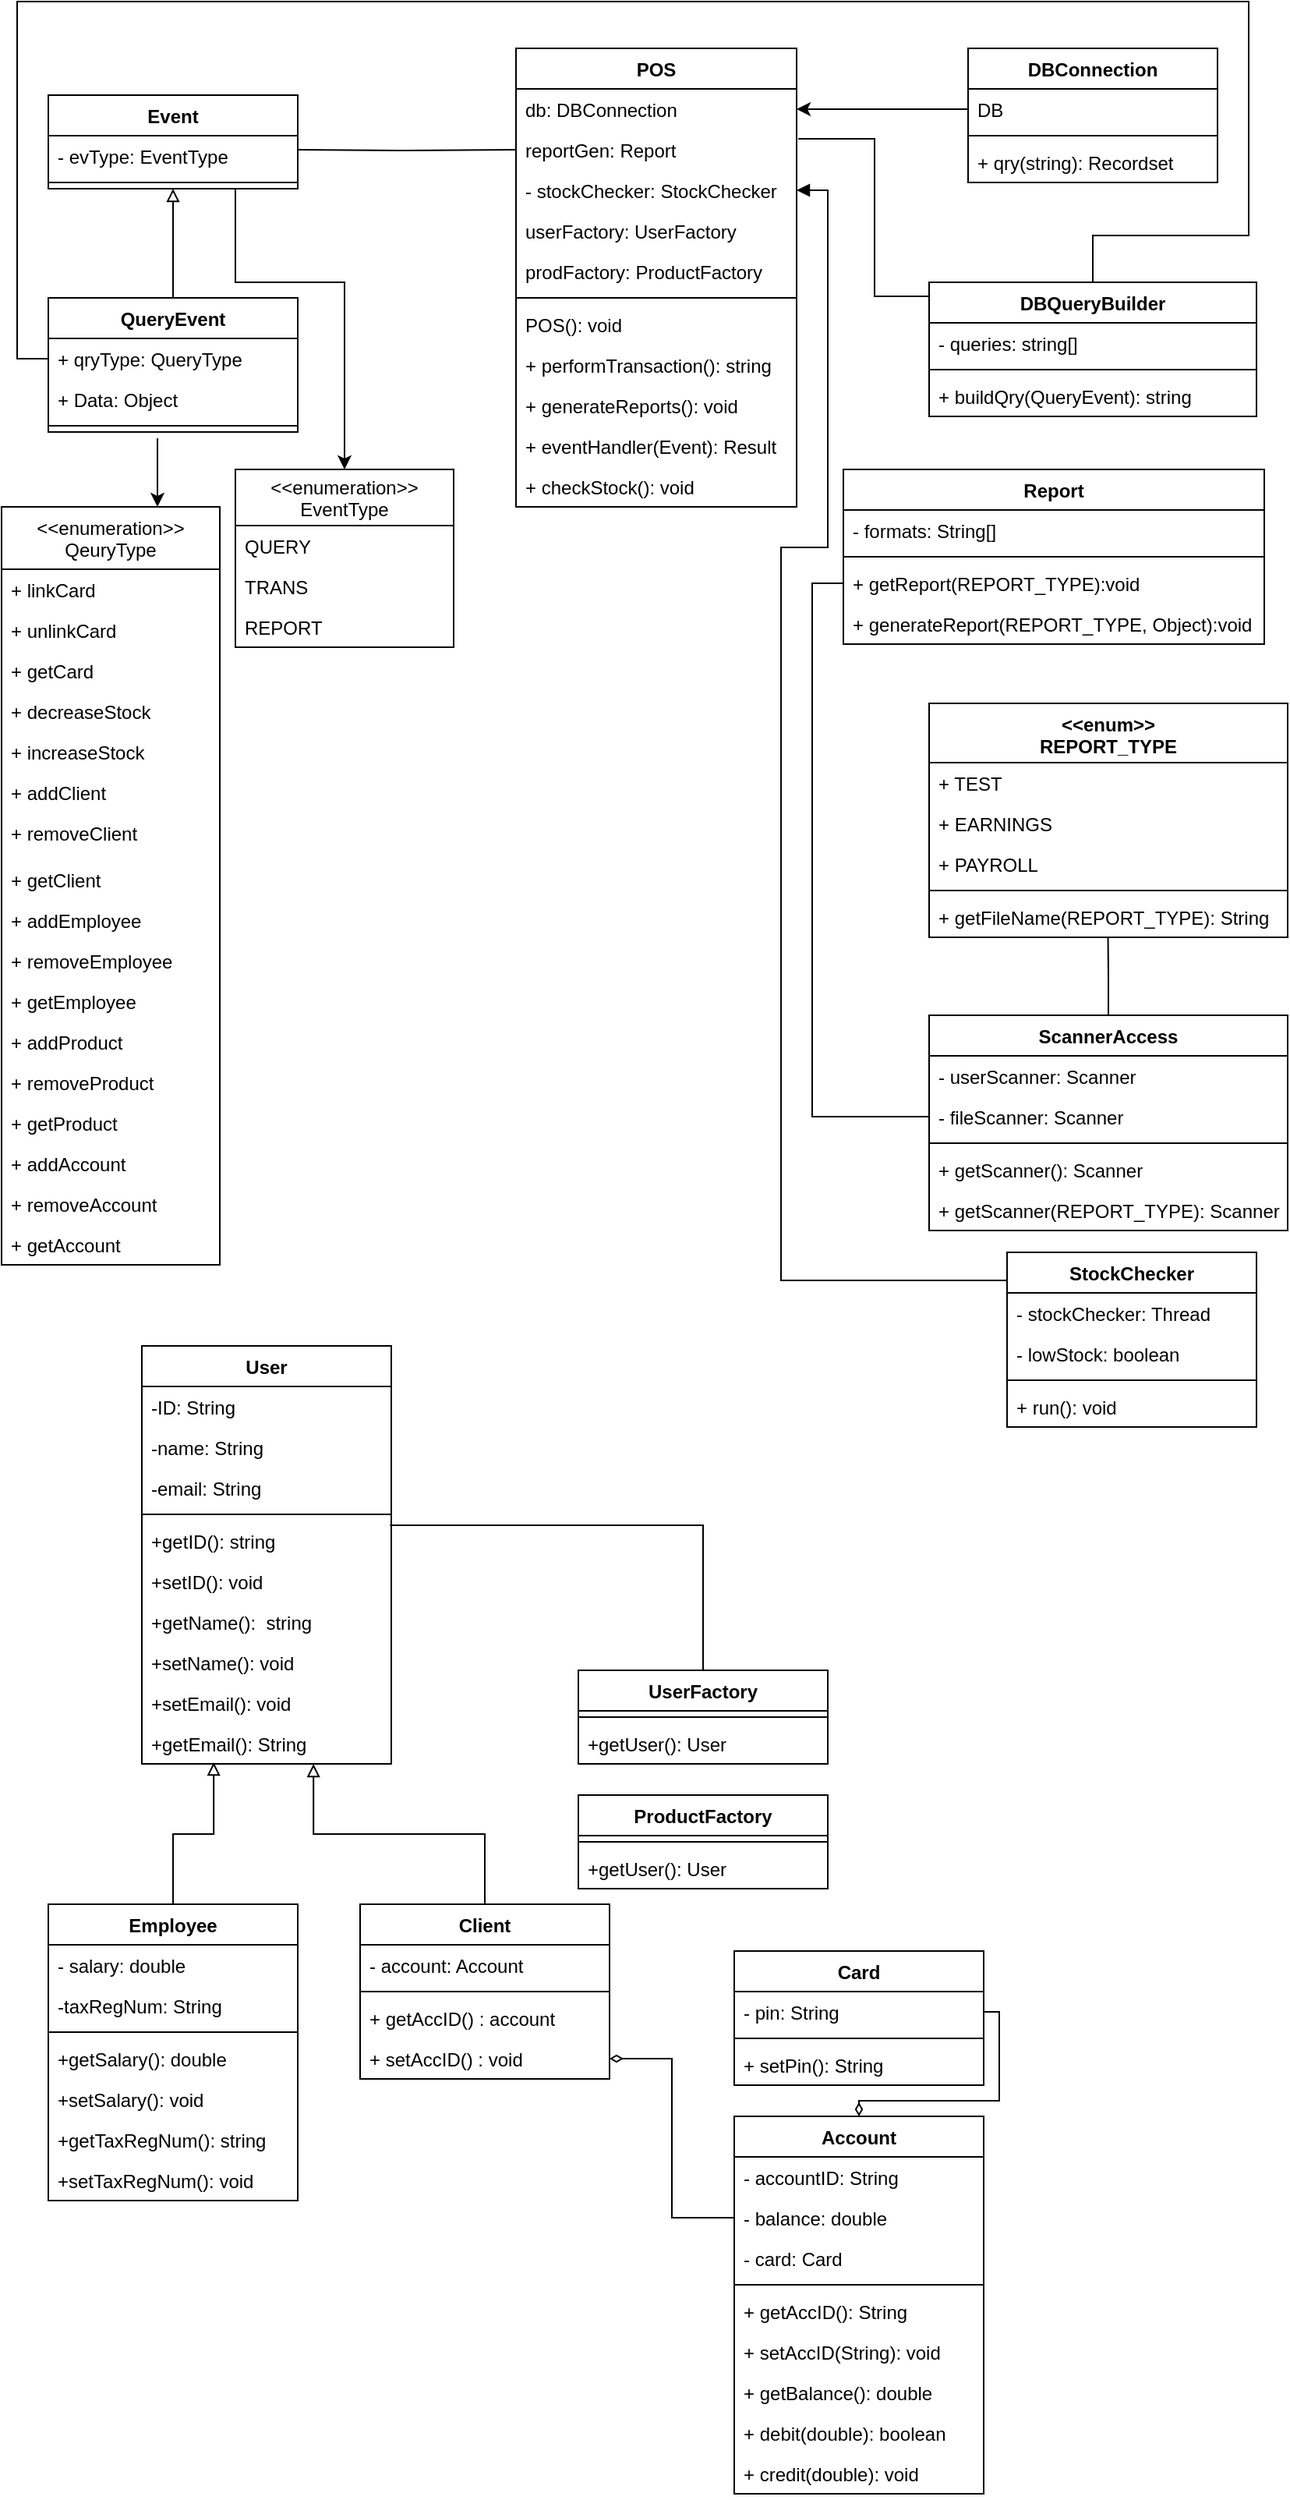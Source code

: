 <mxfile version="14.0.1" type="github">
  <diagram id="GBksMlAY-5Secn5gzqi4" name="Page-1">
    <mxGraphModel dx="1221" dy="682" grid="1" gridSize="10" guides="1" tooltips="1" connect="1" arrows="1" fold="1" page="1" pageScale="1" pageWidth="850" pageHeight="1100" math="0" shadow="0">
      <root>
        <mxCell id="0" />
        <mxCell id="1" parent="0" />
        <mxCell id="dragoRIg23J_lze7mhCq-1" value="DBQueryBuilder" style="swimlane;fontStyle=1;align=center;verticalAlign=top;childLayout=stackLayout;horizontal=1;startSize=26;horizontalStack=0;resizeParent=1;resizeParentMax=0;resizeLast=0;collapsible=1;marginBottom=0;" parent="1" vertex="1">
          <mxGeometry x="615" y="190" width="210" height="86" as="geometry" />
        </mxCell>
        <mxCell id="dragoRIg23J_lze7mhCq-55" value="- queries: string[]" style="text;strokeColor=none;fillColor=none;align=left;verticalAlign=top;spacingLeft=4;spacingRight=4;overflow=hidden;rotatable=0;points=[[0,0.5],[1,0.5]];portConstraint=eastwest;" parent="dragoRIg23J_lze7mhCq-1" vertex="1">
          <mxGeometry y="26" width="210" height="26" as="geometry" />
        </mxCell>
        <mxCell id="dragoRIg23J_lze7mhCq-3" value="" style="line;strokeWidth=1;fillColor=none;align=left;verticalAlign=middle;spacingTop=-1;spacingLeft=3;spacingRight=3;rotatable=0;labelPosition=right;points=[];portConstraint=eastwest;" parent="dragoRIg23J_lze7mhCq-1" vertex="1">
          <mxGeometry y="52" width="210" height="8" as="geometry" />
        </mxCell>
        <mxCell id="dragoRIg23J_lze7mhCq-80" value="+ buildQry(QueryEvent): string" style="text;strokeColor=none;fillColor=none;align=left;verticalAlign=top;spacingLeft=4;spacingRight=4;overflow=hidden;rotatable=0;points=[[0,0.5],[1,0.5]];portConstraint=eastwest;" parent="dragoRIg23J_lze7mhCq-1" vertex="1">
          <mxGeometry y="60" width="210" height="26" as="geometry" />
        </mxCell>
        <mxCell id="dragoRIg23J_lze7mhCq-5" value="Report" style="swimlane;fontStyle=1;align=center;verticalAlign=top;childLayout=stackLayout;horizontal=1;startSize=26;horizontalStack=0;resizeParent=1;resizeParentMax=0;resizeLast=0;collapsible=1;marginBottom=0;" parent="1" vertex="1">
          <mxGeometry x="560" y="310" width="270" height="112" as="geometry" />
        </mxCell>
        <mxCell id="dragoRIg23J_lze7mhCq-6" value="- formats: String[]" style="text;strokeColor=none;fillColor=none;align=left;verticalAlign=top;spacingLeft=4;spacingRight=4;overflow=hidden;rotatable=0;points=[[0,0.5],[1,0.5]];portConstraint=eastwest;" parent="dragoRIg23J_lze7mhCq-5" vertex="1">
          <mxGeometry y="26" width="270" height="26" as="geometry" />
        </mxCell>
        <mxCell id="dragoRIg23J_lze7mhCq-7" value="" style="line;strokeWidth=1;fillColor=none;align=left;verticalAlign=middle;spacingTop=-1;spacingLeft=3;spacingRight=3;rotatable=0;labelPosition=right;points=[];portConstraint=eastwest;" parent="dragoRIg23J_lze7mhCq-5" vertex="1">
          <mxGeometry y="52" width="270" height="8" as="geometry" />
        </mxCell>
        <mxCell id="dragoRIg23J_lze7mhCq-8" value="+ getReport(REPORT_TYPE):void" style="text;strokeColor=none;fillColor=none;align=left;verticalAlign=top;spacingLeft=4;spacingRight=4;overflow=hidden;rotatable=0;points=[[0,0.5],[1,0.5]];portConstraint=eastwest;" parent="dragoRIg23J_lze7mhCq-5" vertex="1">
          <mxGeometry y="60" width="270" height="26" as="geometry" />
        </mxCell>
        <mxCell id="9s3IBS7rGFSOGp9Zt8I4-6" value="+ generateReport(REPORT_TYPE, Object):void " style="text;strokeColor=none;fillColor=none;align=left;verticalAlign=top;spacingLeft=4;spacingRight=4;overflow=hidden;rotatable=0;points=[[0,0.5],[1,0.5]];portConstraint=eastwest;" parent="dragoRIg23J_lze7mhCq-5" vertex="1">
          <mxGeometry y="86" width="270" height="26" as="geometry" />
        </mxCell>
        <mxCell id="dragoRIg23J_lze7mhCq-9" value="POS" style="swimlane;fontStyle=1;align=center;verticalAlign=top;childLayout=stackLayout;horizontal=1;startSize=26;horizontalStack=0;resizeParent=1;resizeParentMax=0;resizeLast=0;collapsible=1;marginBottom=0;" parent="1" vertex="1">
          <mxGeometry x="350" y="40" width="180" height="294" as="geometry" />
        </mxCell>
        <mxCell id="dragoRIg23J_lze7mhCq-2" value="db: DBConnection" style="text;strokeColor=none;fillColor=none;align=left;verticalAlign=top;spacingLeft=4;spacingRight=4;overflow=hidden;rotatable=0;points=[[0,0.5],[1,0.5]];portConstraint=eastwest;" parent="dragoRIg23J_lze7mhCq-9" vertex="1">
          <mxGeometry y="26" width="180" height="26" as="geometry" />
        </mxCell>
        <mxCell id="dragoRIg23J_lze7mhCq-25" value="reportGen: Report" style="text;strokeColor=none;fillColor=none;align=left;verticalAlign=top;spacingLeft=4;spacingRight=4;overflow=hidden;rotatable=0;points=[[0,0.5],[1,0.5]];portConstraint=eastwest;" parent="dragoRIg23J_lze7mhCq-9" vertex="1">
          <mxGeometry y="52" width="180" height="26" as="geometry" />
        </mxCell>
        <mxCell id="dragoRIg23J_lze7mhCq-24" value="- stockChecker: StockChecker" style="text;strokeColor=none;fillColor=none;align=left;verticalAlign=top;spacingLeft=4;spacingRight=4;overflow=hidden;rotatable=0;points=[[0,0.5],[1,0.5]];portConstraint=eastwest;" parent="dragoRIg23J_lze7mhCq-9" vertex="1">
          <mxGeometry y="78" width="180" height="26" as="geometry" />
        </mxCell>
        <mxCell id="dragoRIg23J_lze7mhCq-29" value="userFactory: UserFactory" style="text;strokeColor=none;fillColor=none;align=left;verticalAlign=top;spacingLeft=4;spacingRight=4;overflow=hidden;rotatable=0;points=[[0,0.5],[1,0.5]];portConstraint=eastwest;" parent="dragoRIg23J_lze7mhCq-9" vertex="1">
          <mxGeometry y="104" width="180" height="26" as="geometry" />
        </mxCell>
        <mxCell id="dragoRIg23J_lze7mhCq-30" value="prodFactory: ProductFactory" style="text;strokeColor=none;fillColor=none;align=left;verticalAlign=top;spacingLeft=4;spacingRight=4;overflow=hidden;rotatable=0;points=[[0,0.5],[1,0.5]];portConstraint=eastwest;" parent="dragoRIg23J_lze7mhCq-9" vertex="1">
          <mxGeometry y="130" width="180" height="26" as="geometry" />
        </mxCell>
        <mxCell id="dragoRIg23J_lze7mhCq-11" value="" style="line;strokeWidth=1;fillColor=none;align=left;verticalAlign=middle;spacingTop=-1;spacingLeft=3;spacingRight=3;rotatable=0;labelPosition=right;points=[];portConstraint=eastwest;" parent="dragoRIg23J_lze7mhCq-9" vertex="1">
          <mxGeometry y="156" width="180" height="8" as="geometry" />
        </mxCell>
        <mxCell id="dragoRIg23J_lze7mhCq-4" value="POS(): void" style="text;strokeColor=none;fillColor=none;align=left;verticalAlign=top;spacingLeft=4;spacingRight=4;overflow=hidden;rotatable=0;points=[[0,0.5],[1,0.5]];portConstraint=eastwest;" parent="dragoRIg23J_lze7mhCq-9" vertex="1">
          <mxGeometry y="164" width="180" height="26" as="geometry" />
        </mxCell>
        <mxCell id="dragoRIg23J_lze7mhCq-45" value="+ performTransaction(): string" style="text;strokeColor=none;fillColor=none;align=left;verticalAlign=top;spacingLeft=4;spacingRight=4;overflow=hidden;rotatable=0;points=[[0,0.5],[1,0.5]];portConstraint=eastwest;" parent="dragoRIg23J_lze7mhCq-9" vertex="1">
          <mxGeometry y="190" width="180" height="26" as="geometry" />
        </mxCell>
        <mxCell id="dragoRIg23J_lze7mhCq-28" value="+ generateReports(): void" style="text;strokeColor=none;fillColor=none;align=left;verticalAlign=top;spacingLeft=4;spacingRight=4;overflow=hidden;rotatable=0;points=[[0,0.5],[1,0.5]];portConstraint=eastwest;" parent="dragoRIg23J_lze7mhCq-9" vertex="1">
          <mxGeometry y="216" width="180" height="26" as="geometry" />
        </mxCell>
        <mxCell id="dragoRIg23J_lze7mhCq-12" value="+ eventHandler(Event): Result" style="text;strokeColor=none;fillColor=none;align=left;verticalAlign=top;spacingLeft=4;spacingRight=4;overflow=hidden;rotatable=0;points=[[0,0.5],[1,0.5]];portConstraint=eastwest;" parent="dragoRIg23J_lze7mhCq-9" vertex="1">
          <mxGeometry y="242" width="180" height="26" as="geometry" />
        </mxCell>
        <mxCell id="dragoRIg23J_lze7mhCq-31" value="+ checkStock(): void" style="text;strokeColor=none;fillColor=none;align=left;verticalAlign=top;spacingLeft=4;spacingRight=4;overflow=hidden;rotatable=0;points=[[0,0.5],[1,0.5]];portConstraint=eastwest;" parent="dragoRIg23J_lze7mhCq-9" vertex="1">
          <mxGeometry y="268" width="180" height="26" as="geometry" />
        </mxCell>
        <mxCell id="dragoRIg23J_lze7mhCq-13" value="DBConnection" style="swimlane;fontStyle=1;align=center;verticalAlign=top;childLayout=stackLayout;horizontal=1;startSize=26;horizontalStack=0;resizeParent=1;resizeParentMax=0;resizeLast=0;collapsible=1;marginBottom=0;" parent="1" vertex="1">
          <mxGeometry x="640" y="40" width="160" height="86" as="geometry" />
        </mxCell>
        <mxCell id="dragoRIg23J_lze7mhCq-14" value="DB" style="text;strokeColor=none;fillColor=none;align=left;verticalAlign=top;spacingLeft=4;spacingRight=4;overflow=hidden;rotatable=0;points=[[0,0.5],[1,0.5]];portConstraint=eastwest;" parent="dragoRIg23J_lze7mhCq-13" vertex="1">
          <mxGeometry y="26" width="160" height="26" as="geometry" />
        </mxCell>
        <mxCell id="dragoRIg23J_lze7mhCq-15" value="" style="line;strokeWidth=1;fillColor=none;align=left;verticalAlign=middle;spacingTop=-1;spacingLeft=3;spacingRight=3;rotatable=0;labelPosition=right;points=[];portConstraint=eastwest;" parent="dragoRIg23J_lze7mhCq-13" vertex="1">
          <mxGeometry y="52" width="160" height="8" as="geometry" />
        </mxCell>
        <mxCell id="dragoRIg23J_lze7mhCq-16" value="+ qry(string): Recordset" style="text;strokeColor=none;fillColor=none;align=left;verticalAlign=top;spacingLeft=4;spacingRight=4;overflow=hidden;rotatable=0;points=[[0,0.5],[1,0.5]];portConstraint=eastwest;" parent="dragoRIg23J_lze7mhCq-13" vertex="1">
          <mxGeometry y="60" width="160" height="26" as="geometry" />
        </mxCell>
        <mxCell id="dragoRIg23J_lze7mhCq-17" value="Event" style="swimlane;fontStyle=1;align=center;verticalAlign=top;childLayout=stackLayout;horizontal=1;startSize=26;horizontalStack=0;resizeParent=1;resizeParentMax=0;resizeLast=0;collapsible=1;marginBottom=0;" parent="1" vertex="1">
          <mxGeometry x="50" y="70" width="160" height="60" as="geometry" />
        </mxCell>
        <mxCell id="dragoRIg23J_lze7mhCq-18" value="- evType: EventType" style="text;strokeColor=none;fillColor=none;align=left;verticalAlign=top;spacingLeft=4;spacingRight=4;overflow=hidden;rotatable=0;points=[[0,0.5],[1,0.5]];portConstraint=eastwest;" parent="dragoRIg23J_lze7mhCq-17" vertex="1">
          <mxGeometry y="26" width="160" height="26" as="geometry" />
        </mxCell>
        <mxCell id="dragoRIg23J_lze7mhCq-19" value="" style="line;strokeWidth=1;fillColor=none;align=left;verticalAlign=middle;spacingTop=-1;spacingLeft=3;spacingRight=3;rotatable=0;labelPosition=right;points=[];portConstraint=eastwest;" parent="dragoRIg23J_lze7mhCq-17" vertex="1">
          <mxGeometry y="52" width="160" height="8" as="geometry" />
        </mxCell>
        <mxCell id="eRvYZEUhDGCyaUxl-HWQ-7" style="edgeStyle=orthogonalEdgeStyle;rounded=0;orthogonalLoop=1;jettySize=auto;html=1;exitX=0.5;exitY=0;exitDx=0;exitDy=0;endArrow=none;endFill=0;startArrow=classic;startFill=1;" parent="1" edge="1">
          <mxGeometry relative="1" as="geometry">
            <mxPoint x="120" y="290" as="targetPoint" />
            <mxPoint x="120.0" y="334" as="sourcePoint" />
          </mxGeometry>
        </mxCell>
        <mxCell id="dragoRIg23J_lze7mhCq-60" value="&lt;&lt;enumeration&gt;&gt;&#xa;QeuryType" style="swimlane;fontStyle=0;childLayout=stackLayout;horizontal=1;startSize=40;fillColor=none;horizontalStack=0;resizeParent=1;resizeParentMax=0;resizeLast=0;collapsible=1;marginBottom=0;" parent="1" vertex="1">
          <mxGeometry x="20" y="334" width="140" height="486" as="geometry" />
        </mxCell>
        <mxCell id="dragoRIg23J_lze7mhCq-42" value="+ linkCard" style="text;strokeColor=none;fillColor=none;align=left;verticalAlign=top;spacingLeft=4;spacingRight=4;overflow=hidden;rotatable=0;points=[[0,0.5],[1,0.5]];portConstraint=eastwest;" parent="dragoRIg23J_lze7mhCq-60" vertex="1">
          <mxGeometry y="40" width="140" height="26" as="geometry" />
        </mxCell>
        <mxCell id="dragoRIg23J_lze7mhCq-43" value="+ unlinkCard" style="text;strokeColor=none;fillColor=none;align=left;verticalAlign=top;spacingLeft=4;spacingRight=4;overflow=hidden;rotatable=0;points=[[0,0.5],[1,0.5]];portConstraint=eastwest;" parent="dragoRIg23J_lze7mhCq-60" vertex="1">
          <mxGeometry y="66" width="140" height="26" as="geometry" />
        </mxCell>
        <mxCell id="dragoRIg23J_lze7mhCq-44" value="+ getCard" style="text;strokeColor=none;fillColor=none;align=left;verticalAlign=top;spacingLeft=4;spacingRight=4;overflow=hidden;rotatable=0;points=[[0,0.5],[1,0.5]];portConstraint=eastwest;" parent="dragoRIg23J_lze7mhCq-60" vertex="1">
          <mxGeometry y="92" width="140" height="26" as="geometry" />
        </mxCell>
        <mxCell id="dragoRIg23J_lze7mhCq-46" value="+ decreaseStock" style="text;strokeColor=none;fillColor=none;align=left;verticalAlign=top;spacingLeft=4;spacingRight=4;overflow=hidden;rotatable=0;points=[[0,0.5],[1,0.5]];portConstraint=eastwest;" parent="dragoRIg23J_lze7mhCq-60" vertex="1">
          <mxGeometry y="118" width="140" height="26" as="geometry" />
        </mxCell>
        <mxCell id="dragoRIg23J_lze7mhCq-47" value="+ increaseStock" style="text;strokeColor=none;fillColor=none;align=left;verticalAlign=top;spacingLeft=4;spacingRight=4;overflow=hidden;rotatable=0;points=[[0,0.5],[1,0.5]];portConstraint=eastwest;" parent="dragoRIg23J_lze7mhCq-60" vertex="1">
          <mxGeometry y="144" width="140" height="26" as="geometry" />
        </mxCell>
        <mxCell id="dragoRIg23J_lze7mhCq-26" value="+ addClient" style="text;strokeColor=none;fillColor=none;align=left;verticalAlign=top;spacingLeft=4;spacingRight=4;overflow=hidden;rotatable=0;points=[[0,0.5],[1,0.5]];portConstraint=eastwest;" parent="dragoRIg23J_lze7mhCq-60" vertex="1">
          <mxGeometry y="170" width="140" height="26" as="geometry" />
        </mxCell>
        <mxCell id="dragoRIg23J_lze7mhCq-27" value="+ removeClient" style="text;strokeColor=none;fillColor=none;align=left;verticalAlign=top;spacingLeft=4;spacingRight=4;overflow=hidden;rotatable=0;points=[[0,0.5],[1,0.5]];portConstraint=eastwest;" parent="dragoRIg23J_lze7mhCq-60" vertex="1">
          <mxGeometry y="196" width="140" height="30" as="geometry" />
        </mxCell>
        <mxCell id="dragoRIg23J_lze7mhCq-33" value="+ getClient" style="text;strokeColor=none;fillColor=none;align=left;verticalAlign=top;spacingLeft=4;spacingRight=4;overflow=hidden;rotatable=0;points=[[0,0.5],[1,0.5]];portConstraint=eastwest;" parent="dragoRIg23J_lze7mhCq-60" vertex="1">
          <mxGeometry y="226" width="140" height="26" as="geometry" />
        </mxCell>
        <mxCell id="dragoRIg23J_lze7mhCq-32" value="+ addEmployee" style="text;strokeColor=none;fillColor=none;align=left;verticalAlign=top;spacingLeft=4;spacingRight=4;overflow=hidden;rotatable=0;points=[[0,0.5],[1,0.5]];portConstraint=eastwest;" parent="dragoRIg23J_lze7mhCq-60" vertex="1">
          <mxGeometry y="252" width="140" height="26" as="geometry" />
        </mxCell>
        <mxCell id="dragoRIg23J_lze7mhCq-34" value="+ removeEmployee" style="text;strokeColor=none;fillColor=none;align=left;verticalAlign=top;spacingLeft=4;spacingRight=4;overflow=hidden;rotatable=0;points=[[0,0.5],[1,0.5]];portConstraint=eastwest;" parent="dragoRIg23J_lze7mhCq-60" vertex="1">
          <mxGeometry y="278" width="140" height="26" as="geometry" />
        </mxCell>
        <mxCell id="dragoRIg23J_lze7mhCq-35" value="+ getEmployee" style="text;strokeColor=none;fillColor=none;align=left;verticalAlign=top;spacingLeft=4;spacingRight=4;overflow=hidden;rotatable=0;points=[[0,0.5],[1,0.5]];portConstraint=eastwest;" parent="dragoRIg23J_lze7mhCq-60" vertex="1">
          <mxGeometry y="304" width="140" height="26" as="geometry" />
        </mxCell>
        <mxCell id="dragoRIg23J_lze7mhCq-38" value="+ addProduct" style="text;strokeColor=none;fillColor=none;align=left;verticalAlign=top;spacingLeft=4;spacingRight=4;overflow=hidden;rotatable=0;points=[[0,0.5],[1,0.5]];portConstraint=eastwest;" parent="dragoRIg23J_lze7mhCq-60" vertex="1">
          <mxGeometry y="330" width="140" height="26" as="geometry" />
        </mxCell>
        <mxCell id="dragoRIg23J_lze7mhCq-36" value="+ removeProduct" style="text;strokeColor=none;fillColor=none;align=left;verticalAlign=top;spacingLeft=4;spacingRight=4;overflow=hidden;rotatable=0;points=[[0,0.5],[1,0.5]];portConstraint=eastwest;" parent="dragoRIg23J_lze7mhCq-60" vertex="1">
          <mxGeometry y="356" width="140" height="26" as="geometry" />
        </mxCell>
        <mxCell id="dragoRIg23J_lze7mhCq-37" value="+ getProduct" style="text;strokeColor=none;fillColor=none;align=left;verticalAlign=top;spacingLeft=4;spacingRight=4;overflow=hidden;rotatable=0;points=[[0,0.5],[1,0.5]];portConstraint=eastwest;" parent="dragoRIg23J_lze7mhCq-60" vertex="1">
          <mxGeometry y="382" width="140" height="26" as="geometry" />
        </mxCell>
        <mxCell id="dragoRIg23J_lze7mhCq-39" value="+ addAccount" style="text;strokeColor=none;fillColor=none;align=left;verticalAlign=top;spacingLeft=4;spacingRight=4;overflow=hidden;rotatable=0;points=[[0,0.5],[1,0.5]];portConstraint=eastwest;" parent="dragoRIg23J_lze7mhCq-60" vertex="1">
          <mxGeometry y="408" width="140" height="26" as="geometry" />
        </mxCell>
        <mxCell id="dragoRIg23J_lze7mhCq-40" value="+ removeAccount" style="text;strokeColor=none;fillColor=none;align=left;verticalAlign=top;spacingLeft=4;spacingRight=4;overflow=hidden;rotatable=0;points=[[0,0.5],[1,0.5]];portConstraint=eastwest;" parent="dragoRIg23J_lze7mhCq-60" vertex="1">
          <mxGeometry y="434" width="140" height="26" as="geometry" />
        </mxCell>
        <mxCell id="dragoRIg23J_lze7mhCq-41" value="+ getAccount" style="text;strokeColor=none;fillColor=none;align=left;verticalAlign=top;spacingLeft=4;spacingRight=4;overflow=hidden;rotatable=0;points=[[0,0.5],[1,0.5]];portConstraint=eastwest;" parent="dragoRIg23J_lze7mhCq-60" vertex="1">
          <mxGeometry y="460" width="140" height="26" as="geometry" />
        </mxCell>
        <mxCell id="eRvYZEUhDGCyaUxl-HWQ-6" style="edgeStyle=orthogonalEdgeStyle;rounded=0;orthogonalLoop=1;jettySize=auto;html=1;exitX=0.5;exitY=0;exitDx=0;exitDy=0;entryX=0.75;entryY=1;entryDx=0;entryDy=0;endArrow=none;endFill=0;startArrow=classic;startFill=1;" parent="1" source="dragoRIg23J_lze7mhCq-64" target="dragoRIg23J_lze7mhCq-17" edge="1">
          <mxGeometry relative="1" as="geometry">
            <Array as="points">
              <mxPoint x="240" y="190" />
              <mxPoint x="170" y="190" />
            </Array>
          </mxGeometry>
        </mxCell>
        <mxCell id="dragoRIg23J_lze7mhCq-64" value="&lt;&lt;enumeration&gt;&gt;&#xa;EventType" style="swimlane;fontStyle=0;childLayout=stackLayout;horizontal=1;startSize=36;fillColor=none;horizontalStack=0;resizeParent=1;resizeParentMax=0;resizeLast=0;collapsible=1;marginBottom=0;" parent="1" vertex="1">
          <mxGeometry x="170" y="310" width="140" height="114" as="geometry" />
        </mxCell>
        <mxCell id="dragoRIg23J_lze7mhCq-65" value="QUERY" style="text;strokeColor=none;fillColor=none;align=left;verticalAlign=top;spacingLeft=4;spacingRight=4;overflow=hidden;rotatable=0;points=[[0,0.5],[1,0.5]];portConstraint=eastwest;" parent="dragoRIg23J_lze7mhCq-64" vertex="1">
          <mxGeometry y="36" width="140" height="26" as="geometry" />
        </mxCell>
        <mxCell id="dragoRIg23J_lze7mhCq-66" value="TRANS" style="text;strokeColor=none;fillColor=none;align=left;verticalAlign=top;spacingLeft=4;spacingRight=4;overflow=hidden;rotatable=0;points=[[0,0.5],[1,0.5]];portConstraint=eastwest;" parent="dragoRIg23J_lze7mhCq-64" vertex="1">
          <mxGeometry y="62" width="140" height="26" as="geometry" />
        </mxCell>
        <mxCell id="eRvYZEUhDGCyaUxl-HWQ-1" value="REPORT" style="text;strokeColor=none;fillColor=none;align=left;verticalAlign=top;spacingLeft=4;spacingRight=4;overflow=hidden;rotatable=0;points=[[0,0.5],[1,0.5]];portConstraint=eastwest;" parent="dragoRIg23J_lze7mhCq-64" vertex="1">
          <mxGeometry y="88" width="140" height="26" as="geometry" />
        </mxCell>
        <mxCell id="eRvYZEUhDGCyaUxl-HWQ-4" style="edgeStyle=orthogonalEdgeStyle;rounded=0;orthogonalLoop=1;jettySize=auto;html=1;exitX=0.5;exitY=0;exitDx=0;exitDy=0;entryX=0.5;entryY=1;entryDx=0;entryDy=0;endArrow=block;endFill=0;" parent="1" source="dragoRIg23J_lze7mhCq-72" target="dragoRIg23J_lze7mhCq-17" edge="1">
          <mxGeometry relative="1" as="geometry" />
        </mxCell>
        <mxCell id="dragoRIg23J_lze7mhCq-72" value="QueryEvent" style="swimlane;fontStyle=1;align=center;verticalAlign=top;childLayout=stackLayout;horizontal=1;startSize=26;horizontalStack=0;resizeParent=1;resizeParentMax=0;resizeLast=0;collapsible=1;marginBottom=0;" parent="1" vertex="1">
          <mxGeometry x="50" y="200" width="160" height="86" as="geometry" />
        </mxCell>
        <mxCell id="dragoRIg23J_lze7mhCq-76" value="+ qryType: QueryType" style="text;strokeColor=none;fillColor=none;align=left;verticalAlign=top;spacingLeft=4;spacingRight=4;overflow=hidden;rotatable=0;points=[[0,0.5],[1,0.5]];portConstraint=eastwest;" parent="dragoRIg23J_lze7mhCq-72" vertex="1">
          <mxGeometry y="26" width="160" height="26" as="geometry" />
        </mxCell>
        <mxCell id="dragoRIg23J_lze7mhCq-73" value="+ Data: Object" style="text;strokeColor=none;fillColor=none;align=left;verticalAlign=top;spacingLeft=4;spacingRight=4;overflow=hidden;rotatable=0;points=[[0,0.5],[1,0.5]];portConstraint=eastwest;" parent="dragoRIg23J_lze7mhCq-72" vertex="1">
          <mxGeometry y="52" width="160" height="26" as="geometry" />
        </mxCell>
        <mxCell id="dragoRIg23J_lze7mhCq-74" value="" style="line;strokeWidth=1;fillColor=none;align=left;verticalAlign=middle;spacingTop=-1;spacingLeft=3;spacingRight=3;rotatable=0;labelPosition=right;points=[];portConstraint=eastwest;" parent="dragoRIg23J_lze7mhCq-72" vertex="1">
          <mxGeometry y="78" width="160" height="8" as="geometry" />
        </mxCell>
        <mxCell id="eRvYZEUhDGCyaUxl-HWQ-2" style="edgeStyle=orthogonalEdgeStyle;rounded=0;orthogonalLoop=1;jettySize=auto;html=1;exitX=0;exitY=0.5;exitDx=0;exitDy=0;entryX=1;entryY=0.5;entryDx=0;entryDy=0;" parent="1" source="dragoRIg23J_lze7mhCq-14" target="dragoRIg23J_lze7mhCq-2" edge="1">
          <mxGeometry relative="1" as="geometry" />
        </mxCell>
        <mxCell id="eRvYZEUhDGCyaUxl-HWQ-3" style="edgeStyle=orthogonalEdgeStyle;rounded=0;orthogonalLoop=1;jettySize=auto;html=1;exitX=0;exitY=0.5;exitDx=0;exitDy=0;entryX=1.006;entryY=0.231;entryDx=0;entryDy=0;entryPerimeter=0;endArrow=none;endFill=0;" parent="1" source="dragoRIg23J_lze7mhCq-55" target="dragoRIg23J_lze7mhCq-25" edge="1">
          <mxGeometry relative="1" as="geometry">
            <mxPoint x="532" y="98" as="targetPoint" />
            <Array as="points">
              <mxPoint x="580" y="199" />
              <mxPoint x="580" y="98" />
            </Array>
          </mxGeometry>
        </mxCell>
        <mxCell id="eRvYZEUhDGCyaUxl-HWQ-5" style="edgeStyle=orthogonalEdgeStyle;rounded=0;orthogonalLoop=1;jettySize=auto;html=1;entryX=0;entryY=0.5;entryDx=0;entryDy=0;endArrow=none;endFill=0;" parent="1" target="dragoRIg23J_lze7mhCq-25" edge="1">
          <mxGeometry relative="1" as="geometry">
            <mxPoint x="210" y="105" as="sourcePoint" />
          </mxGeometry>
        </mxCell>
        <mxCell id="eRvYZEUhDGCyaUxl-HWQ-8" style="edgeStyle=orthogonalEdgeStyle;rounded=0;orthogonalLoop=1;jettySize=auto;html=1;exitX=0;exitY=0.5;exitDx=0;exitDy=0;entryX=0.5;entryY=0;entryDx=0;entryDy=0;endArrow=none;endFill=0;" parent="1" source="dragoRIg23J_lze7mhCq-76" target="dragoRIg23J_lze7mhCq-1" edge="1">
          <mxGeometry relative="1" as="geometry">
            <Array as="points">
              <mxPoint x="30" y="239" />
              <mxPoint x="30" y="10" />
              <mxPoint x="820" y="10" />
              <mxPoint x="820" y="160" />
            </Array>
          </mxGeometry>
        </mxCell>
        <mxCell id="ZZkKRkWg6rz-ZZ0epJi6-1" value="Card" style="swimlane;fontStyle=1;align=center;verticalAlign=top;childLayout=stackLayout;horizontal=1;startSize=26;horizontalStack=0;resizeParent=1;resizeParentMax=0;resizeLast=0;collapsible=1;marginBottom=0;" parent="1" vertex="1">
          <mxGeometry x="490" y="1260" width="160" height="86" as="geometry" />
        </mxCell>
        <mxCell id="ZZkKRkWg6rz-ZZ0epJi6-2" value="- pin: String" style="text;strokeColor=none;fillColor=none;align=left;verticalAlign=top;spacingLeft=4;spacingRight=4;overflow=hidden;rotatable=0;points=[[0,0.5],[1,0.5]];portConstraint=eastwest;" parent="ZZkKRkWg6rz-ZZ0epJi6-1" vertex="1">
          <mxGeometry y="26" width="160" height="26" as="geometry" />
        </mxCell>
        <mxCell id="ZZkKRkWg6rz-ZZ0epJi6-3" value="" style="line;strokeWidth=1;fillColor=none;align=left;verticalAlign=middle;spacingTop=-1;spacingLeft=3;spacingRight=3;rotatable=0;labelPosition=right;points=[];portConstraint=eastwest;" parent="ZZkKRkWg6rz-ZZ0epJi6-1" vertex="1">
          <mxGeometry y="52" width="160" height="8" as="geometry" />
        </mxCell>
        <mxCell id="ZZkKRkWg6rz-ZZ0epJi6-4" value="+ setPin(): String" style="text;strokeColor=none;fillColor=none;align=left;verticalAlign=top;spacingLeft=4;spacingRight=4;overflow=hidden;rotatable=0;points=[[0,0.5],[1,0.5]];portConstraint=eastwest;" parent="ZZkKRkWg6rz-ZZ0epJi6-1" vertex="1">
          <mxGeometry y="60" width="160" height="26" as="geometry" />
        </mxCell>
        <mxCell id="ZZkKRkWg6rz-ZZ0epJi6-5" value="Account" style="swimlane;fontStyle=1;align=center;verticalAlign=top;childLayout=stackLayout;horizontal=1;startSize=26;horizontalStack=0;resizeParent=1;resizeParentMax=0;resizeLast=0;collapsible=1;marginBottom=0;" parent="1" vertex="1">
          <mxGeometry x="490" y="1366" width="160" height="242" as="geometry" />
        </mxCell>
        <mxCell id="ZZkKRkWg6rz-ZZ0epJi6-6" value="- accountID: String" style="text;strokeColor=none;fillColor=none;align=left;verticalAlign=top;spacingLeft=4;spacingRight=4;overflow=hidden;rotatable=0;points=[[0,0.5],[1,0.5]];portConstraint=eastwest;" parent="ZZkKRkWg6rz-ZZ0epJi6-5" vertex="1">
          <mxGeometry y="26" width="160" height="26" as="geometry" />
        </mxCell>
        <mxCell id="ZZkKRkWg6rz-ZZ0epJi6-9" value="- balance: double" style="text;strokeColor=none;fillColor=none;align=left;verticalAlign=top;spacingLeft=4;spacingRight=4;overflow=hidden;rotatable=0;points=[[0,0.5],[1,0.5]];portConstraint=eastwest;" parent="ZZkKRkWg6rz-ZZ0epJi6-5" vertex="1">
          <mxGeometry y="52" width="160" height="26" as="geometry" />
        </mxCell>
        <mxCell id="ZZkKRkWg6rz-ZZ0epJi6-14" value="- card: Card" style="text;strokeColor=none;fillColor=none;align=left;verticalAlign=top;spacingLeft=4;spacingRight=4;overflow=hidden;rotatable=0;points=[[0,0.5],[1,0.5]];portConstraint=eastwest;" parent="ZZkKRkWg6rz-ZZ0epJi6-5" vertex="1">
          <mxGeometry y="78" width="160" height="26" as="geometry" />
        </mxCell>
        <mxCell id="ZZkKRkWg6rz-ZZ0epJi6-7" value="" style="line;strokeWidth=1;fillColor=none;align=left;verticalAlign=middle;spacingTop=-1;spacingLeft=3;spacingRight=3;rotatable=0;labelPosition=right;points=[];portConstraint=eastwest;" parent="ZZkKRkWg6rz-ZZ0epJi6-5" vertex="1">
          <mxGeometry y="104" width="160" height="8" as="geometry" />
        </mxCell>
        <mxCell id="ZZkKRkWg6rz-ZZ0epJi6-8" value="+ getAccID(): String" style="text;strokeColor=none;fillColor=none;align=left;verticalAlign=top;spacingLeft=4;spacingRight=4;overflow=hidden;rotatable=0;points=[[0,0.5],[1,0.5]];portConstraint=eastwest;" parent="ZZkKRkWg6rz-ZZ0epJi6-5" vertex="1">
          <mxGeometry y="112" width="160" height="26" as="geometry" />
        </mxCell>
        <mxCell id="ZZkKRkWg6rz-ZZ0epJi6-10" value="+ setAccID(String): void" style="text;strokeColor=none;fillColor=none;align=left;verticalAlign=top;spacingLeft=4;spacingRight=4;overflow=hidden;rotatable=0;points=[[0,0.5],[1,0.5]];portConstraint=eastwest;" parent="ZZkKRkWg6rz-ZZ0epJi6-5" vertex="1">
          <mxGeometry y="138" width="160" height="26" as="geometry" />
        </mxCell>
        <mxCell id="ZZkKRkWg6rz-ZZ0epJi6-11" value="+ getBalance(): double" style="text;strokeColor=none;fillColor=none;align=left;verticalAlign=top;spacingLeft=4;spacingRight=4;overflow=hidden;rotatable=0;points=[[0,0.5],[1,0.5]];portConstraint=eastwest;" parent="ZZkKRkWg6rz-ZZ0epJi6-5" vertex="1">
          <mxGeometry y="164" width="160" height="26" as="geometry" />
        </mxCell>
        <mxCell id="ZZkKRkWg6rz-ZZ0epJi6-12" value="+ debit(double): boolean" style="text;strokeColor=none;fillColor=none;align=left;verticalAlign=top;spacingLeft=4;spacingRight=4;overflow=hidden;rotatable=0;points=[[0,0.5],[1,0.5]];portConstraint=eastwest;" parent="ZZkKRkWg6rz-ZZ0epJi6-5" vertex="1">
          <mxGeometry y="190" width="160" height="26" as="geometry" />
        </mxCell>
        <mxCell id="ZZkKRkWg6rz-ZZ0epJi6-13" value="+ credit(double): void" style="text;strokeColor=none;fillColor=none;align=left;verticalAlign=top;spacingLeft=4;spacingRight=4;overflow=hidden;rotatable=0;points=[[0,0.5],[1,0.5]];portConstraint=eastwest;" parent="ZZkKRkWg6rz-ZZ0epJi6-5" vertex="1">
          <mxGeometry y="216" width="160" height="26" as="geometry" />
        </mxCell>
        <mxCell id="9s3IBS7rGFSOGp9Zt8I4-7" style="edgeStyle=orthogonalEdgeStyle;rounded=0;orthogonalLoop=1;jettySize=auto;html=1;exitX=0.5;exitY=0;exitDx=0;exitDy=0;startArrow=none;startFill=0;endArrow=none;endFill=0;entryX=0.499;entryY=1.013;entryDx=0;entryDy=0;entryPerimeter=0;" parent="1" source="ZZkKRkWg6rz-ZZ0epJi6-15" target="ZZkKRkWg6rz-ZZ0epJi6-23" edge="1">
          <mxGeometry relative="1" as="geometry">
            <mxPoint x="728" y="611" as="targetPoint" />
          </mxGeometry>
        </mxCell>
        <mxCell id="ZZkKRkWg6rz-ZZ0epJi6-15" value="ScannerAccess" style="swimlane;fontStyle=1;align=center;verticalAlign=top;childLayout=stackLayout;horizontal=1;startSize=26;horizontalStack=0;resizeParent=1;resizeParentMax=0;resizeLast=0;collapsible=1;marginBottom=0;" parent="1" vertex="1">
          <mxGeometry x="615" y="660" width="230" height="138" as="geometry" />
        </mxCell>
        <mxCell id="ZZkKRkWg6rz-ZZ0epJi6-16" value="- userScanner: Scanner" style="text;strokeColor=none;fillColor=none;align=left;verticalAlign=top;spacingLeft=4;spacingRight=4;overflow=hidden;rotatable=0;points=[[0,0.5],[1,0.5]];portConstraint=eastwest;" parent="ZZkKRkWg6rz-ZZ0epJi6-15" vertex="1">
          <mxGeometry y="26" width="230" height="26" as="geometry" />
        </mxCell>
        <mxCell id="ZZkKRkWg6rz-ZZ0epJi6-24" value="- fileScanner: Scanner" style="text;strokeColor=none;fillColor=none;align=left;verticalAlign=top;spacingLeft=4;spacingRight=4;overflow=hidden;rotatable=0;points=[[0,0.5],[1,0.5]];portConstraint=eastwest;" parent="ZZkKRkWg6rz-ZZ0epJi6-15" vertex="1">
          <mxGeometry y="52" width="230" height="26" as="geometry" />
        </mxCell>
        <mxCell id="ZZkKRkWg6rz-ZZ0epJi6-17" value="" style="line;strokeWidth=1;fillColor=none;align=left;verticalAlign=middle;spacingTop=-1;spacingLeft=3;spacingRight=3;rotatable=0;labelPosition=right;points=[];portConstraint=eastwest;" parent="ZZkKRkWg6rz-ZZ0epJi6-15" vertex="1">
          <mxGeometry y="78" width="230" height="8" as="geometry" />
        </mxCell>
        <mxCell id="ZZkKRkWg6rz-ZZ0epJi6-18" value="+ getScanner(): Scanner" style="text;strokeColor=none;fillColor=none;align=left;verticalAlign=top;spacingLeft=4;spacingRight=4;overflow=hidden;rotatable=0;points=[[0,0.5],[1,0.5]];portConstraint=eastwest;" parent="ZZkKRkWg6rz-ZZ0epJi6-15" vertex="1">
          <mxGeometry y="86" width="230" height="26" as="geometry" />
        </mxCell>
        <mxCell id="ZZkKRkWg6rz-ZZ0epJi6-19" value="+ getScanner(REPORT_TYPE): Scanner" style="text;strokeColor=none;fillColor=none;align=left;verticalAlign=top;spacingLeft=4;spacingRight=4;overflow=hidden;rotatable=0;points=[[0,0.5],[1,0.5]];portConstraint=eastwest;" parent="ZZkKRkWg6rz-ZZ0epJi6-15" vertex="1">
          <mxGeometry y="112" width="230" height="26" as="geometry" />
        </mxCell>
        <mxCell id="ZZkKRkWg6rz-ZZ0epJi6-20" value="&lt;&lt;enum&gt;&gt;&#xa;REPORT_TYPE" style="swimlane;fontStyle=1;align=center;verticalAlign=top;childLayout=stackLayout;horizontal=1;startSize=38;horizontalStack=0;resizeParent=1;resizeParentMax=0;resizeLast=0;collapsible=1;marginBottom=0;" parent="1" vertex="1">
          <mxGeometry x="615" y="460" width="230" height="150" as="geometry" />
        </mxCell>
        <mxCell id="ZZkKRkWg6rz-ZZ0epJi6-21" value="+ TEST" style="text;strokeColor=none;fillColor=none;align=left;verticalAlign=top;spacingLeft=4;spacingRight=4;overflow=hidden;rotatable=0;points=[[0,0.5],[1,0.5]];portConstraint=eastwest;" parent="ZZkKRkWg6rz-ZZ0epJi6-20" vertex="1">
          <mxGeometry y="38" width="230" height="26" as="geometry" />
        </mxCell>
        <mxCell id="ZZkKRkWg6rz-ZZ0epJi6-25" value="+ EARNINGS" style="text;strokeColor=none;fillColor=none;align=left;verticalAlign=top;spacingLeft=4;spacingRight=4;overflow=hidden;rotatable=0;points=[[0,0.5],[1,0.5]];portConstraint=eastwest;" parent="ZZkKRkWg6rz-ZZ0epJi6-20" vertex="1">
          <mxGeometry y="64" width="230" height="26" as="geometry" />
        </mxCell>
        <mxCell id="ZZkKRkWg6rz-ZZ0epJi6-26" value="+ PAYROLL&#xa;" style="text;strokeColor=none;fillColor=none;align=left;verticalAlign=top;spacingLeft=4;spacingRight=4;overflow=hidden;rotatable=0;points=[[0,0.5],[1,0.5]];portConstraint=eastwest;" parent="ZZkKRkWg6rz-ZZ0epJi6-20" vertex="1">
          <mxGeometry y="90" width="230" height="26" as="geometry" />
        </mxCell>
        <mxCell id="ZZkKRkWg6rz-ZZ0epJi6-22" value="" style="line;strokeWidth=1;fillColor=none;align=left;verticalAlign=middle;spacingTop=-1;spacingLeft=3;spacingRight=3;rotatable=0;labelPosition=right;points=[];portConstraint=eastwest;" parent="ZZkKRkWg6rz-ZZ0epJi6-20" vertex="1">
          <mxGeometry y="116" width="230" height="8" as="geometry" />
        </mxCell>
        <mxCell id="ZZkKRkWg6rz-ZZ0epJi6-23" value="+ getFileName(REPORT_TYPE): String" style="text;strokeColor=none;fillColor=none;align=left;verticalAlign=top;spacingLeft=4;spacingRight=4;overflow=hidden;rotatable=0;points=[[0,0.5],[1,0.5]];portConstraint=eastwest;" parent="ZZkKRkWg6rz-ZZ0epJi6-20" vertex="1">
          <mxGeometry y="124" width="230" height="26" as="geometry" />
        </mxCell>
        <mxCell id="9s3IBS7rGFSOGp9Zt8I4-1" style="edgeStyle=orthogonalEdgeStyle;rounded=0;orthogonalLoop=1;jettySize=auto;html=1;exitX=1;exitY=0.5;exitDx=0;exitDy=0;entryX=0.5;entryY=0;entryDx=0;entryDy=0;endArrow=diamondThin;endFill=0;startArrow=none;startFill=0;" parent="1" source="ZZkKRkWg6rz-ZZ0epJi6-2" target="ZZkKRkWg6rz-ZZ0epJi6-5" edge="1">
          <mxGeometry relative="1" as="geometry">
            <Array as="points">
              <mxPoint x="660" y="1299" />
              <mxPoint x="660" y="1356" />
              <mxPoint x="570" y="1356" />
            </Array>
          </mxGeometry>
        </mxCell>
        <mxCell id="9s3IBS7rGFSOGp9Zt8I4-8" style="edgeStyle=orthogonalEdgeStyle;rounded=0;orthogonalLoop=1;jettySize=auto;html=1;exitX=0;exitY=0.5;exitDx=0;exitDy=0;entryX=0;entryY=0.5;entryDx=0;entryDy=0;startArrow=none;startFill=0;endArrow=none;endFill=0;" parent="1" source="ZZkKRkWg6rz-ZZ0epJi6-24" target="dragoRIg23J_lze7mhCq-8" edge="1">
          <mxGeometry relative="1" as="geometry" />
        </mxCell>
        <mxCell id="OC67o8OVPb3h9Za3NpsT-3" style="edgeStyle=orthogonalEdgeStyle;rounded=0;orthogonalLoop=1;jettySize=auto;html=1;exitX=0.5;exitY=0;exitDx=0;exitDy=0;entryX=0.688;entryY=1;entryDx=0;entryDy=0;entryPerimeter=0;endArrow=block;endFill=0;" parent="1" source="9s3IBS7rGFSOGp9Zt8I4-9" target="Ra3WROL_sRNGehB9FrUD-32" edge="1">
          <mxGeometry relative="1" as="geometry">
            <mxPoint x="220" y="1150" as="targetPoint" />
          </mxGeometry>
        </mxCell>
        <mxCell id="9s3IBS7rGFSOGp9Zt8I4-9" value="Client" style="swimlane;fontStyle=1;align=center;verticalAlign=top;childLayout=stackLayout;horizontal=1;startSize=26;horizontalStack=0;resizeParent=1;resizeParentMax=0;resizeLast=0;collapsible=1;marginBottom=0;" parent="1" vertex="1">
          <mxGeometry x="250" y="1230" width="160" height="112" as="geometry" />
        </mxCell>
        <mxCell id="9s3IBS7rGFSOGp9Zt8I4-10" value="- account: Account" style="text;strokeColor=none;fillColor=none;align=left;verticalAlign=top;spacingLeft=4;spacingRight=4;overflow=hidden;rotatable=0;points=[[0,0.5],[1,0.5]];portConstraint=eastwest;" parent="9s3IBS7rGFSOGp9Zt8I4-9" vertex="1">
          <mxGeometry y="26" width="160" height="26" as="geometry" />
        </mxCell>
        <mxCell id="9s3IBS7rGFSOGp9Zt8I4-11" value="" style="line;strokeWidth=1;fillColor=none;align=left;verticalAlign=middle;spacingTop=-1;spacingLeft=3;spacingRight=3;rotatable=0;labelPosition=right;points=[];portConstraint=eastwest;" parent="9s3IBS7rGFSOGp9Zt8I4-9" vertex="1">
          <mxGeometry y="52" width="160" height="8" as="geometry" />
        </mxCell>
        <mxCell id="Ra3WROL_sRNGehB9FrUD-10" value="+ getAccID() : account" style="text;strokeColor=none;fillColor=none;align=left;verticalAlign=top;spacingLeft=4;spacingRight=4;overflow=hidden;rotatable=0;points=[[0,0.5],[1,0.5]];portConstraint=eastwest;" parent="9s3IBS7rGFSOGp9Zt8I4-9" vertex="1">
          <mxGeometry y="60" width="160" height="26" as="geometry" />
        </mxCell>
        <mxCell id="Ra3WROL_sRNGehB9FrUD-11" value="+ setAccID() : void" style="text;strokeColor=none;fillColor=none;align=left;verticalAlign=top;spacingLeft=4;spacingRight=4;overflow=hidden;rotatable=0;points=[[0,0.5],[1,0.5]];portConstraint=eastwest;" parent="9s3IBS7rGFSOGp9Zt8I4-9" vertex="1">
          <mxGeometry y="86" width="160" height="26" as="geometry" />
        </mxCell>
        <mxCell id="9s3IBS7rGFSOGp9Zt8I4-14" style="edgeStyle=orthogonalEdgeStyle;rounded=0;orthogonalLoop=1;jettySize=auto;html=1;startArrow=none;startFill=0;endArrow=block;endFill=1;entryX=1;entryY=0.5;entryDx=0;entryDy=0;" parent="1" target="dragoRIg23J_lze7mhCq-24" edge="1">
          <mxGeometry relative="1" as="geometry">
            <mxPoint x="665" y="830" as="sourcePoint" />
            <Array as="points">
              <mxPoint x="665" y="830" />
              <mxPoint x="520" y="830" />
              <mxPoint x="520" y="360" />
              <mxPoint x="550" y="360" />
              <mxPoint x="550" y="131" />
            </Array>
          </mxGeometry>
        </mxCell>
        <mxCell id="Ra3WROL_sRNGehB9FrUD-1" value="StockChecker" style="swimlane;fontStyle=1;align=center;verticalAlign=top;childLayout=stackLayout;horizontal=1;startSize=26;horizontalStack=0;resizeParent=1;resizeParentMax=0;resizeLast=0;collapsible=1;marginBottom=0;" parent="1" vertex="1">
          <mxGeometry x="665" y="812" width="160" height="112" as="geometry" />
        </mxCell>
        <mxCell id="Ra3WROL_sRNGehB9FrUD-2" value="- stockChecker: Thread" style="text;strokeColor=none;fillColor=none;align=left;verticalAlign=top;spacingLeft=4;spacingRight=4;overflow=hidden;rotatable=0;points=[[0,0.5],[1,0.5]];portConstraint=eastwest;" parent="Ra3WROL_sRNGehB9FrUD-1" vertex="1">
          <mxGeometry y="26" width="160" height="26" as="geometry" />
        </mxCell>
        <mxCell id="Ra3WROL_sRNGehB9FrUD-3" value="- lowStock: boolean" style="text;strokeColor=none;fillColor=none;align=left;verticalAlign=top;spacingLeft=4;spacingRight=4;overflow=hidden;rotatable=0;points=[[0,0.5],[1,0.5]];portConstraint=eastwest;" parent="Ra3WROL_sRNGehB9FrUD-1" vertex="1">
          <mxGeometry y="52" width="160" height="26" as="geometry" />
        </mxCell>
        <mxCell id="Ra3WROL_sRNGehB9FrUD-4" value="" style="line;strokeWidth=1;fillColor=none;align=left;verticalAlign=middle;spacingTop=-1;spacingLeft=3;spacingRight=3;rotatable=0;labelPosition=right;points=[];portConstraint=eastwest;" parent="Ra3WROL_sRNGehB9FrUD-1" vertex="1">
          <mxGeometry y="78" width="160" height="8" as="geometry" />
        </mxCell>
        <mxCell id="Ra3WROL_sRNGehB9FrUD-5" value="+ run(): void" style="text;strokeColor=none;fillColor=none;align=left;verticalAlign=top;spacingLeft=4;spacingRight=4;overflow=hidden;rotatable=0;points=[[0,0.5],[1,0.5]];portConstraint=eastwest;" parent="Ra3WROL_sRNGehB9FrUD-1" vertex="1">
          <mxGeometry y="86" width="160" height="26" as="geometry" />
        </mxCell>
        <mxCell id="OC67o8OVPb3h9Za3NpsT-1" style="edgeStyle=orthogonalEdgeStyle;rounded=0;orthogonalLoop=1;jettySize=auto;html=1;exitX=0.5;exitY=0;exitDx=0;exitDy=0;entryX=0.288;entryY=0.962;entryDx=0;entryDy=0;entryPerimeter=0;endArrow=block;endFill=0;" parent="1" source="Ra3WROL_sRNGehB9FrUD-14" target="Ra3WROL_sRNGehB9FrUD-32" edge="1">
          <mxGeometry relative="1" as="geometry" />
        </mxCell>
        <mxCell id="Ra3WROL_sRNGehB9FrUD-14" value="Employee" style="swimlane;fontStyle=1;align=center;verticalAlign=top;childLayout=stackLayout;horizontal=1;startSize=26;horizontalStack=0;resizeParent=1;resizeParentMax=0;resizeLast=0;collapsible=1;marginBottom=0;" parent="1" vertex="1">
          <mxGeometry x="50" y="1230" width="160" height="190" as="geometry" />
        </mxCell>
        <mxCell id="Ra3WROL_sRNGehB9FrUD-15" value="- salary: double" style="text;strokeColor=none;fillColor=none;align=left;verticalAlign=top;spacingLeft=4;spacingRight=4;overflow=hidden;rotatable=0;points=[[0,0.5],[1,0.5]];portConstraint=eastwest;" parent="Ra3WROL_sRNGehB9FrUD-14" vertex="1">
          <mxGeometry y="26" width="160" height="26" as="geometry" />
        </mxCell>
        <mxCell id="Ra3WROL_sRNGehB9FrUD-16" value="-taxRegNum: String" style="text;strokeColor=none;fillColor=none;align=left;verticalAlign=top;spacingLeft=4;spacingRight=4;overflow=hidden;rotatable=0;points=[[0,0.5],[1,0.5]];portConstraint=eastwest;" parent="Ra3WROL_sRNGehB9FrUD-14" vertex="1">
          <mxGeometry y="52" width="160" height="26" as="geometry" />
        </mxCell>
        <mxCell id="Ra3WROL_sRNGehB9FrUD-17" value="" style="line;strokeWidth=1;fillColor=none;align=left;verticalAlign=middle;spacingTop=-1;spacingLeft=3;spacingRight=3;rotatable=0;labelPosition=right;points=[];portConstraint=eastwest;" parent="Ra3WROL_sRNGehB9FrUD-14" vertex="1">
          <mxGeometry y="78" width="160" height="8" as="geometry" />
        </mxCell>
        <mxCell id="Ra3WROL_sRNGehB9FrUD-18" value="+getSalary(): double" style="text;strokeColor=none;fillColor=none;align=left;verticalAlign=top;spacingLeft=4;spacingRight=4;overflow=hidden;rotatable=0;points=[[0,0.5],[1,0.5]];portConstraint=eastwest;" parent="Ra3WROL_sRNGehB9FrUD-14" vertex="1">
          <mxGeometry y="86" width="160" height="26" as="geometry" />
        </mxCell>
        <mxCell id="Ra3WROL_sRNGehB9FrUD-19" value="+setSalary(): void" style="text;strokeColor=none;fillColor=none;align=left;verticalAlign=top;spacingLeft=4;spacingRight=4;overflow=hidden;rotatable=0;points=[[0,0.5],[1,0.5]];portConstraint=eastwest;" parent="Ra3WROL_sRNGehB9FrUD-14" vertex="1">
          <mxGeometry y="112" width="160" height="26" as="geometry" />
        </mxCell>
        <mxCell id="Ra3WROL_sRNGehB9FrUD-20" value="+getTaxRegNum(): string" style="text;strokeColor=none;fillColor=none;align=left;verticalAlign=top;spacingLeft=4;spacingRight=4;overflow=hidden;rotatable=0;points=[[0,0.5],[1,0.5]];portConstraint=eastwest;" parent="Ra3WROL_sRNGehB9FrUD-14" vertex="1">
          <mxGeometry y="138" width="160" height="26" as="geometry" />
        </mxCell>
        <mxCell id="Ra3WROL_sRNGehB9FrUD-21" value="+setTaxRegNum(): void" style="text;strokeColor=none;fillColor=none;align=left;verticalAlign=top;spacingLeft=4;spacingRight=4;overflow=hidden;rotatable=0;points=[[0,0.5],[1,0.5]];portConstraint=eastwest;" parent="Ra3WROL_sRNGehB9FrUD-14" vertex="1">
          <mxGeometry y="164" width="160" height="26" as="geometry" />
        </mxCell>
        <mxCell id="Ra3WROL_sRNGehB9FrUD-22" value="User" style="swimlane;fontStyle=1;align=center;verticalAlign=top;childLayout=stackLayout;horizontal=1;startSize=26;horizontalStack=0;resizeParent=1;resizeParentMax=0;resizeLast=0;collapsible=1;marginBottom=0;" parent="1" vertex="1">
          <mxGeometry x="110" y="872" width="160" height="268" as="geometry" />
        </mxCell>
        <mxCell id="Ra3WROL_sRNGehB9FrUD-23" value="-ID: String" style="text;strokeColor=none;fillColor=none;align=left;verticalAlign=top;spacingLeft=4;spacingRight=4;overflow=hidden;rotatable=0;points=[[0,0.5],[1,0.5]];portConstraint=eastwest;" parent="Ra3WROL_sRNGehB9FrUD-22" vertex="1">
          <mxGeometry y="26" width="160" height="26" as="geometry" />
        </mxCell>
        <mxCell id="Ra3WROL_sRNGehB9FrUD-24" value="-name: String" style="text;strokeColor=none;fillColor=none;align=left;verticalAlign=top;spacingLeft=4;spacingRight=4;overflow=hidden;rotatable=0;points=[[0,0.5],[1,0.5]];portConstraint=eastwest;" parent="Ra3WROL_sRNGehB9FrUD-22" vertex="1">
          <mxGeometry y="52" width="160" height="26" as="geometry" />
        </mxCell>
        <mxCell id="Ra3WROL_sRNGehB9FrUD-30" value="-email: String" style="text;strokeColor=none;fillColor=none;align=left;verticalAlign=top;spacingLeft=4;spacingRight=4;overflow=hidden;rotatable=0;points=[[0,0.5],[1,0.5]];portConstraint=eastwest;" parent="Ra3WROL_sRNGehB9FrUD-22" vertex="1">
          <mxGeometry y="78" width="160" height="26" as="geometry" />
        </mxCell>
        <mxCell id="Ra3WROL_sRNGehB9FrUD-25" value="" style="line;strokeWidth=1;fillColor=none;align=left;verticalAlign=middle;spacingTop=-1;spacingLeft=3;spacingRight=3;rotatable=0;labelPosition=right;points=[];portConstraint=eastwest;" parent="Ra3WROL_sRNGehB9FrUD-22" vertex="1">
          <mxGeometry y="104" width="160" height="8" as="geometry" />
        </mxCell>
        <mxCell id="Ra3WROL_sRNGehB9FrUD-26" value="+getID(): string" style="text;strokeColor=none;fillColor=none;align=left;verticalAlign=top;spacingLeft=4;spacingRight=4;overflow=hidden;rotatable=0;points=[[0,0.5],[1,0.5]];portConstraint=eastwest;" parent="Ra3WROL_sRNGehB9FrUD-22" vertex="1">
          <mxGeometry y="112" width="160" height="26" as="geometry" />
        </mxCell>
        <mxCell id="Ra3WROL_sRNGehB9FrUD-27" value="+setID(): void" style="text;strokeColor=none;fillColor=none;align=left;verticalAlign=top;spacingLeft=4;spacingRight=4;overflow=hidden;rotatable=0;points=[[0,0.5],[1,0.5]];portConstraint=eastwest;" parent="Ra3WROL_sRNGehB9FrUD-22" vertex="1">
          <mxGeometry y="138" width="160" height="26" as="geometry" />
        </mxCell>
        <mxCell id="Ra3WROL_sRNGehB9FrUD-28" value="+getName():  string" style="text;strokeColor=none;fillColor=none;align=left;verticalAlign=top;spacingLeft=4;spacingRight=4;overflow=hidden;rotatable=0;points=[[0,0.5],[1,0.5]];portConstraint=eastwest;" parent="Ra3WROL_sRNGehB9FrUD-22" vertex="1">
          <mxGeometry y="164" width="160" height="26" as="geometry" />
        </mxCell>
        <mxCell id="Ra3WROL_sRNGehB9FrUD-29" value="+setName(): void" style="text;strokeColor=none;fillColor=none;align=left;verticalAlign=top;spacingLeft=4;spacingRight=4;overflow=hidden;rotatable=0;points=[[0,0.5],[1,0.5]];portConstraint=eastwest;" parent="Ra3WROL_sRNGehB9FrUD-22" vertex="1">
          <mxGeometry y="190" width="160" height="26" as="geometry" />
        </mxCell>
        <mxCell id="Ra3WROL_sRNGehB9FrUD-31" value="+setEmail(): void" style="text;strokeColor=none;fillColor=none;align=left;verticalAlign=top;spacingLeft=4;spacingRight=4;overflow=hidden;rotatable=0;points=[[0,0.5],[1,0.5]];portConstraint=eastwest;" parent="Ra3WROL_sRNGehB9FrUD-22" vertex="1">
          <mxGeometry y="216" width="160" height="26" as="geometry" />
        </mxCell>
        <mxCell id="Ra3WROL_sRNGehB9FrUD-32" value="+getEmail(): String" style="text;strokeColor=none;fillColor=none;align=left;verticalAlign=top;spacingLeft=4;spacingRight=4;overflow=hidden;rotatable=0;points=[[0,0.5],[1,0.5]];portConstraint=eastwest;" parent="Ra3WROL_sRNGehB9FrUD-22" vertex="1">
          <mxGeometry y="242" width="160" height="26" as="geometry" />
        </mxCell>
        <mxCell id="-z0XhujQcvICs-SCfpHZ-3" style="edgeStyle=orthogonalEdgeStyle;rounded=0;orthogonalLoop=1;jettySize=auto;html=1;exitX=0.5;exitY=0;exitDx=0;exitDy=0;entryX=0.995;entryY=0.115;entryDx=0;entryDy=0;entryPerimeter=0;endArrow=none;endFill=0;" edge="1" parent="1" source="Ra3WROL_sRNGehB9FrUD-44" target="Ra3WROL_sRNGehB9FrUD-26">
          <mxGeometry relative="1" as="geometry" />
        </mxCell>
        <mxCell id="Ra3WROL_sRNGehB9FrUD-44" value="UserFactory" style="swimlane;fontStyle=1;align=center;verticalAlign=top;childLayout=stackLayout;horizontal=1;startSize=26;horizontalStack=0;resizeParent=1;resizeParentMax=0;resizeLast=0;collapsible=1;marginBottom=0;" parent="1" vertex="1">
          <mxGeometry x="390" y="1080" width="160" height="60" as="geometry" />
        </mxCell>
        <mxCell id="Ra3WROL_sRNGehB9FrUD-47" value="" style="line;strokeWidth=1;fillColor=none;align=left;verticalAlign=middle;spacingTop=-1;spacingLeft=3;spacingRight=3;rotatable=0;labelPosition=right;points=[];portConstraint=eastwest;" parent="Ra3WROL_sRNGehB9FrUD-44" vertex="1">
          <mxGeometry y="26" width="160" height="8" as="geometry" />
        </mxCell>
        <mxCell id="Ra3WROL_sRNGehB9FrUD-48" value="+getUser(): User" style="text;strokeColor=none;fillColor=none;align=left;verticalAlign=top;spacingLeft=4;spacingRight=4;overflow=hidden;rotatable=0;points=[[0,0.5],[1,0.5]];portConstraint=eastwest;" parent="Ra3WROL_sRNGehB9FrUD-44" vertex="1">
          <mxGeometry y="34" width="160" height="26" as="geometry" />
        </mxCell>
        <mxCell id="Ra3WROL_sRNGehB9FrUD-49" value="ProductFactory" style="swimlane;fontStyle=1;align=center;verticalAlign=top;childLayout=stackLayout;horizontal=1;startSize=26;horizontalStack=0;resizeParent=1;resizeParentMax=0;resizeLast=0;collapsible=1;marginBottom=0;" parent="1" vertex="1">
          <mxGeometry x="390" y="1160" width="160" height="60" as="geometry" />
        </mxCell>
        <mxCell id="Ra3WROL_sRNGehB9FrUD-50" value="" style="line;strokeWidth=1;fillColor=none;align=left;verticalAlign=middle;spacingTop=-1;spacingLeft=3;spacingRight=3;rotatable=0;labelPosition=right;points=[];portConstraint=eastwest;" parent="Ra3WROL_sRNGehB9FrUD-49" vertex="1">
          <mxGeometry y="26" width="160" height="8" as="geometry" />
        </mxCell>
        <mxCell id="Ra3WROL_sRNGehB9FrUD-51" value="+getUser(): User" style="text;strokeColor=none;fillColor=none;align=left;verticalAlign=top;spacingLeft=4;spacingRight=4;overflow=hidden;rotatable=0;points=[[0,0.5],[1,0.5]];portConstraint=eastwest;" parent="Ra3WROL_sRNGehB9FrUD-49" vertex="1">
          <mxGeometry y="34" width="160" height="26" as="geometry" />
        </mxCell>
        <mxCell id="-z0XhujQcvICs-SCfpHZ-5" style="edgeStyle=orthogonalEdgeStyle;rounded=0;orthogonalLoop=1;jettySize=auto;html=1;entryX=0;entryY=0.5;entryDx=0;entryDy=0;startArrow=diamondThin;startFill=0;endArrow=none;endFill=0;" edge="1" parent="1" source="Ra3WROL_sRNGehB9FrUD-11" target="ZZkKRkWg6rz-ZZ0epJi6-9">
          <mxGeometry relative="1" as="geometry" />
        </mxCell>
      </root>
    </mxGraphModel>
  </diagram>
</mxfile>
